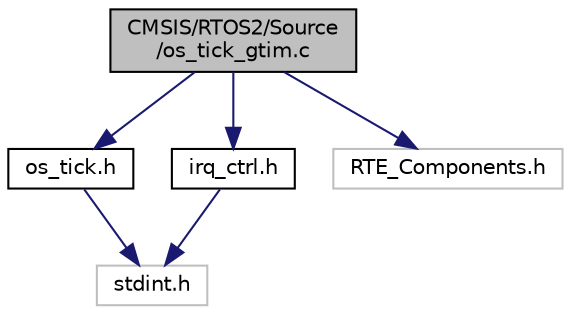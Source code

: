 digraph "CMSIS/RTOS2/Source/os_tick_gtim.c"
{
 // LATEX_PDF_SIZE
  edge [fontname="Helvetica",fontsize="10",labelfontname="Helvetica",labelfontsize="10"];
  node [fontname="Helvetica",fontsize="10",shape=record];
  Node1 [label="CMSIS/RTOS2/Source\l/os_tick_gtim.c",height=0.2,width=0.4,color="black", fillcolor="grey75", style="filled", fontcolor="black",tooltip="CMSIS OS Tick implementation for Generic Timer."];
  Node1 -> Node2 [color="midnightblue",fontsize="10",style="solid",fontname="Helvetica"];
  Node2 [label="os_tick.h",height=0.2,width=0.4,color="black", fillcolor="white", style="filled",URL="$os__tick_8h.html",tooltip="CMSIS OS Tick header file."];
  Node2 -> Node3 [color="midnightblue",fontsize="10",style="solid",fontname="Helvetica"];
  Node3 [label="stdint.h",height=0.2,width=0.4,color="grey75", fillcolor="white", style="filled",tooltip=" "];
  Node1 -> Node4 [color="midnightblue",fontsize="10",style="solid",fontname="Helvetica"];
  Node4 [label="irq_ctrl.h",height=0.2,width=0.4,color="black", fillcolor="white", style="filled",URL="$irq__ctrl_8h.html",tooltip="Interrupt Controller API header file."];
  Node4 -> Node3 [color="midnightblue",fontsize="10",style="solid",fontname="Helvetica"];
  Node1 -> Node5 [color="midnightblue",fontsize="10",style="solid",fontname="Helvetica"];
  Node5 [label="RTE_Components.h",height=0.2,width=0.4,color="grey75", fillcolor="white", style="filled",tooltip=" "];
}
